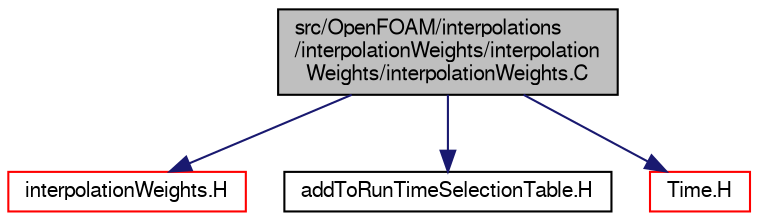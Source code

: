 digraph "src/OpenFOAM/interpolations/interpolationWeights/interpolationWeights/interpolationWeights.C"
{
  bgcolor="transparent";
  edge [fontname="FreeSans",fontsize="10",labelfontname="FreeSans",labelfontsize="10"];
  node [fontname="FreeSans",fontsize="10",shape=record];
  Node0 [label="src/OpenFOAM/interpolations\l/interpolationWeights/interpolation\lWeights/interpolationWeights.C",height=0.2,width=0.4,color="black", fillcolor="grey75", style="filled", fontcolor="black"];
  Node0 -> Node1 [color="midnightblue",fontsize="10",style="solid",fontname="FreeSans"];
  Node1 [label="interpolationWeights.H",height=0.2,width=0.4,color="red",URL="$a10457.html"];
  Node0 -> Node113 [color="midnightblue",fontsize="10",style="solid",fontname="FreeSans"];
  Node113 [label="addToRunTimeSelectionTable.H",height=0.2,width=0.4,color="black",URL="$a09263.html",tooltip="Macros for easy insertion into run-time selection tables. "];
  Node0 -> Node114 [color="midnightblue",fontsize="10",style="solid",fontname="FreeSans"];
  Node114 [label="Time.H",height=0.2,width=0.4,color="red",URL="$a09311.html"];
}
